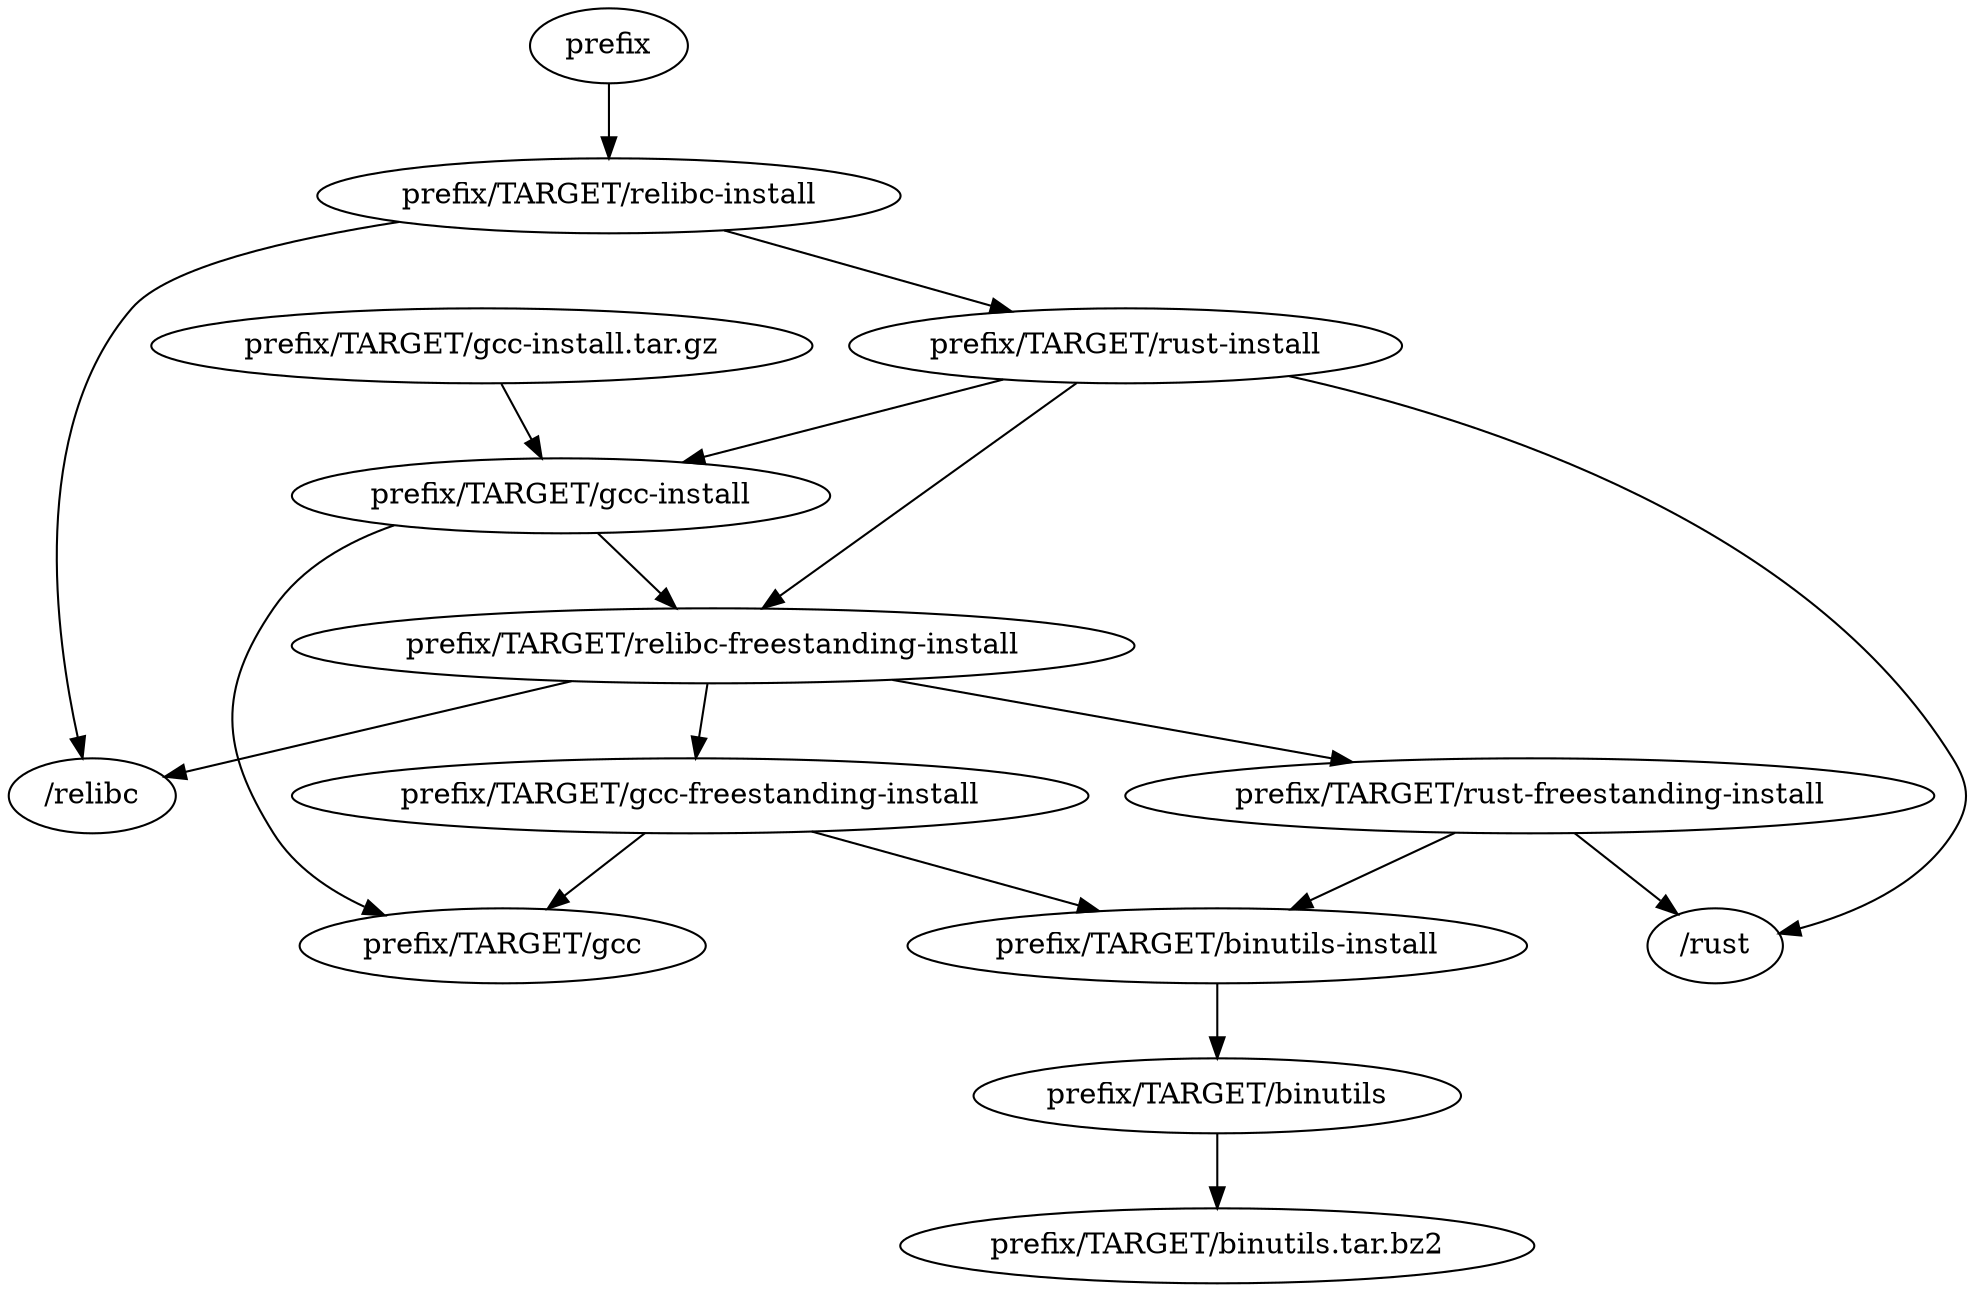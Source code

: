 digraph "prefix-build" {
    p_T_reli[label="prefix/TARGET/relibc-install"];
    prefix -> p_T_reli;
    relibc[label="/relibc"];
    p_T_reli -> relibc;
    p_T_ri[label="prefix/TARGET/rust-install"];
    p_T_reli -> p_T_ri;

    // Doesn't depend on anyone... downloads from server
    // p_T_reli_targz[label="prefix/TARGET/relibc-install.tar.gz"];
    // p_T_reli_targz -> p_T_reli

    // Exclusive to PREFIX_BUILD=1: 
    // p_T_ri_targz[label="prefix/TARGET/rust-install.tar.gz"];
    // p_T_ri -> p_T_ri_targz;

    p_T_bu_tarbz2[label="prefix/TARGET/binutils.tar.bz2"];
    p_T_bui[label="prefix/TARGET/binutils-install"];
    p_T_bu[label="prefix/TARGET/binutils"];

    p_T_bu -> p_T_bu_tarbz2;

    p_T_bui -> p_T_bu;

    // Independent
    // p_T_g_tarbz2[label="prefix/TARGET/gcc.tar.bz2"];
    p_T_gfi[label="prefix/TARGET/gcc-freestanding-install"];
    p_T_g[label="prefix/TARGET/gcc"];

    // p_T_gfi -> OR2;
    // OR2 -> p_T_g;
    // OR2 -> p_T_bui;
    p_T_gfi -> p_T_g;
    p_T_gfi -> p_T_bui;

    p_T_rfi[label="prefix/TARGET/rust-freestanding-install"];
    rust[label="/rust"];

    p_T_rfi -> rust;
    p_T_rfi -> p_T_bui;

    p_T_relifi[label="prefix/TARGET/relibc-freestanding-install"];

    // p_T_relifi -> OR4
    // OR4 -> relibc;
    // OR4 -> p_T_rfi;

    p_T_relifi -> relibc;
    p_T_relifi -> p_T_rfi;

    p_T_relifi -> p_T_gfi;

    p_T_gi[label="prefix/TARGET/gcc-install"];
    // p_T_gi -> OR5;
    // OR5 -> p_T_g;
    // OR5 -> p_T_relifi;

    p_T_gi -> p_T_g;
    p_T_gi -> p_T_relifi;

    p_T_gi_targz[label="prefix/TARGET/gcc-install.tar.gz"]
    p_T_gi_targz -> p_T_gi;

    p_T_ri -> rust;
    p_T_ri -> p_T_gi;

    p_T_ri -> p_T_relifi;
}
